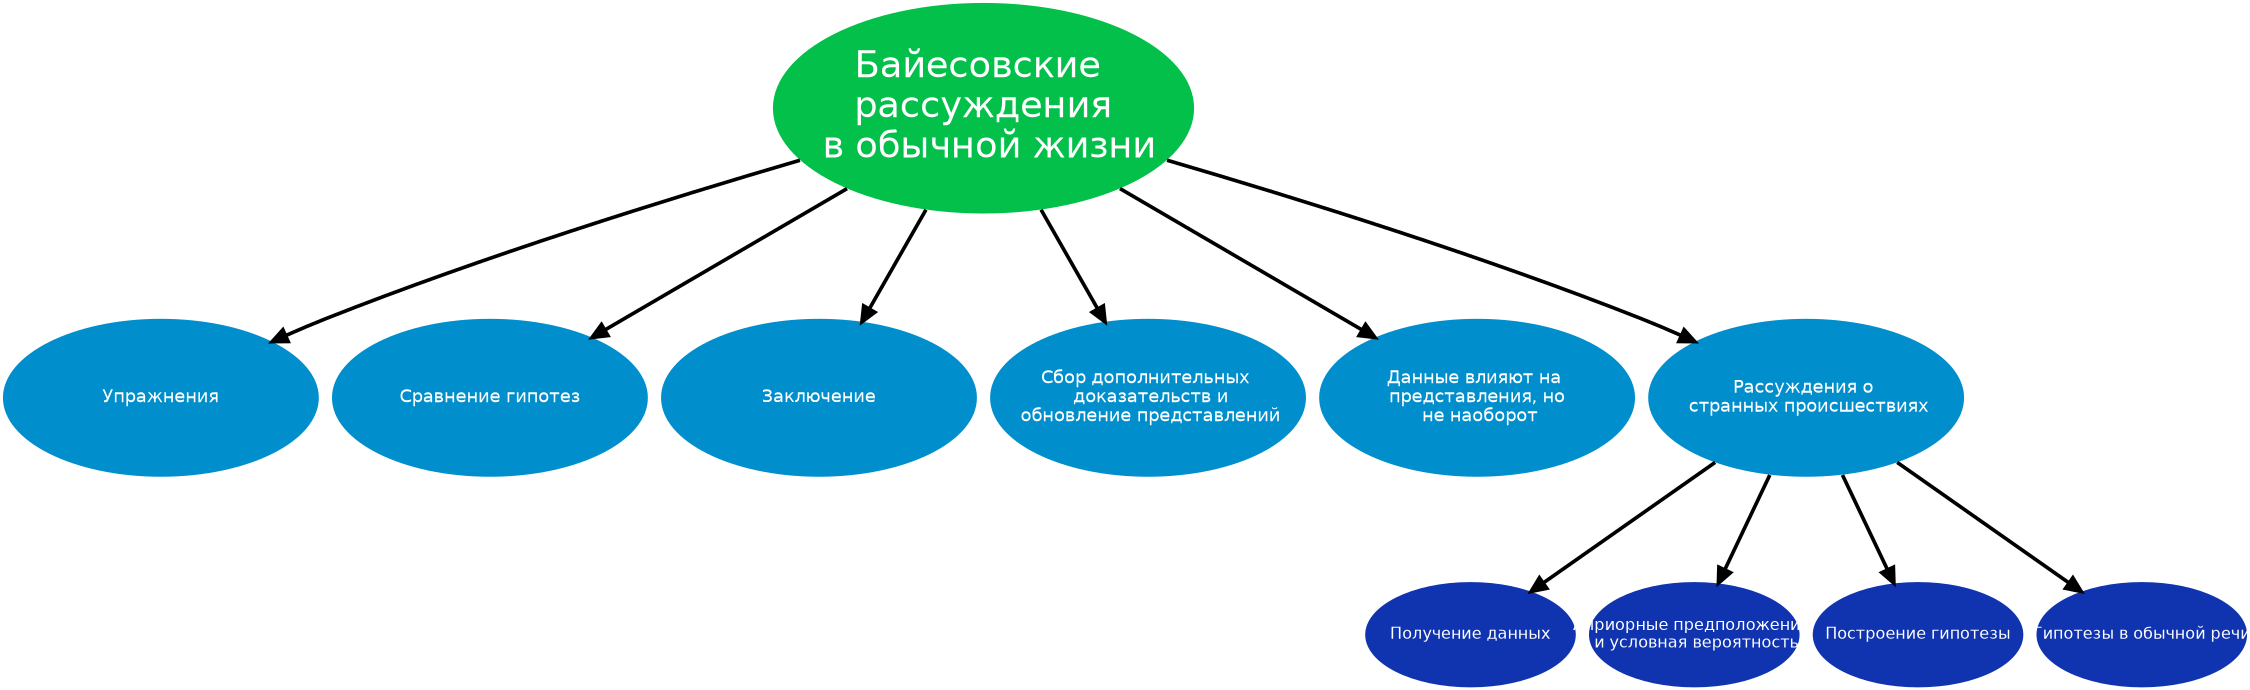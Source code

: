 digraph MindMap {
  dpi=300;
  size = "15";
  fontname="Helvetica";
  graph [ranksep=2];

  node [
    shape=ellipse
    style=filled
    fillcolor="#03C04A"
    fontname=Helvetica
    fontsize=50
    fontcolor="#FFFFFF"
    width=8
    height=4
    penwidth=0
    fixedsize=true
    ];
  edge [
    arrowhead=normal
    arrowsize=2
    penwidth=5
    ];

  root [ label ="Байесовские \n рассуждения \n в обычной жизни" ];
  
  node [
    fontsize=24
    fillcolor="#008ECC"
    width=6
    height=3
    ];
  
   11 [ label="Упражнения" ];
   12 [ label="Сравнение гипотез" ];
   13 [ label="Заключение" ];
   14 [ label="Сбор дополнительных \n  доказательств и \n обновление представлений" ];
   15 [ label="Данные влияют на \n представления, но \n не наоборот" ];
   16 [ label="Рассуждения о \n странных происшествиях" ];
   
  root->{ 11 12 13 14 15 16 };
  
  node [
    fontsize=22
    fillcolor="#1034AF"
    width=4
    height=2
    ];
    
  21 [ label="Получение данных" ];
  22 [ label="Априорные предположения \n и условная вероятность" ];
  23 [ label="Построение гипотезы" ];
  24 [ label="Гипотезы в обычной речи" ];


  16-> { 21 22 23 24 };
  
}
